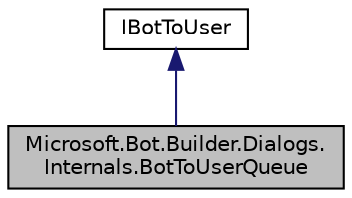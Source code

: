 digraph "Microsoft.Bot.Builder.Dialogs.Internals.BotToUserQueue"
{
  edge [fontname="Helvetica",fontsize="10",labelfontname="Helvetica",labelfontsize="10"];
  node [fontname="Helvetica",fontsize="10",shape=record];
  Node1 [label="Microsoft.Bot.Builder.Dialogs.\lInternals.BotToUserQueue",height=0.2,width=0.4,color="black", fillcolor="grey75", style="filled", fontcolor="black"];
  Node2 -> Node1 [dir="back",color="midnightblue",fontsize="10",style="solid",fontname="Helvetica"];
  Node2 [label="IBotToUser",height=0.2,width=0.4,color="black", fillcolor="white", style="filled",URL="$d9/d2c/interface_microsoft_1_1_bot_1_1_builder_1_1_dialogs_1_1_internals_1_1_i_bot_to_user.html",tooltip="Methods to send a message from the bot to the user. "];
}
